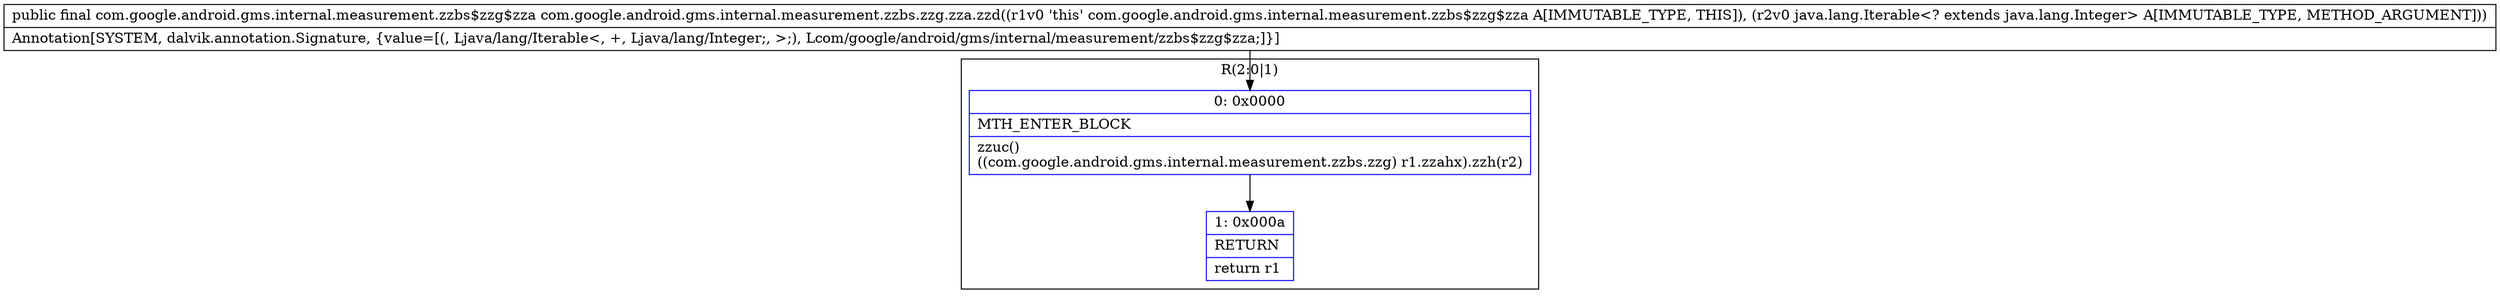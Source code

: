 digraph "CFG forcom.google.android.gms.internal.measurement.zzbs.zzg.zza.zzd(Ljava\/lang\/Iterable;)Lcom\/google\/android\/gms\/internal\/measurement\/zzbs$zzg$zza;" {
subgraph cluster_Region_1379000316 {
label = "R(2:0|1)";
node [shape=record,color=blue];
Node_0 [shape=record,label="{0\:\ 0x0000|MTH_ENTER_BLOCK\l|zzuc()\l((com.google.android.gms.internal.measurement.zzbs.zzg) r1.zzahx).zzh(r2)\l}"];
Node_1 [shape=record,label="{1\:\ 0x000a|RETURN\l|return r1\l}"];
}
MethodNode[shape=record,label="{public final com.google.android.gms.internal.measurement.zzbs$zzg$zza com.google.android.gms.internal.measurement.zzbs.zzg.zza.zzd((r1v0 'this' com.google.android.gms.internal.measurement.zzbs$zzg$zza A[IMMUTABLE_TYPE, THIS]), (r2v0 java.lang.Iterable\<? extends java.lang.Integer\> A[IMMUTABLE_TYPE, METHOD_ARGUMENT]))  | Annotation[SYSTEM, dalvik.annotation.Signature, \{value=[(, Ljava\/lang\/Iterable\<, +, Ljava\/lang\/Integer;, \>;), Lcom\/google\/android\/gms\/internal\/measurement\/zzbs$zzg$zza;]\}]\l}"];
MethodNode -> Node_0;
Node_0 -> Node_1;
}

